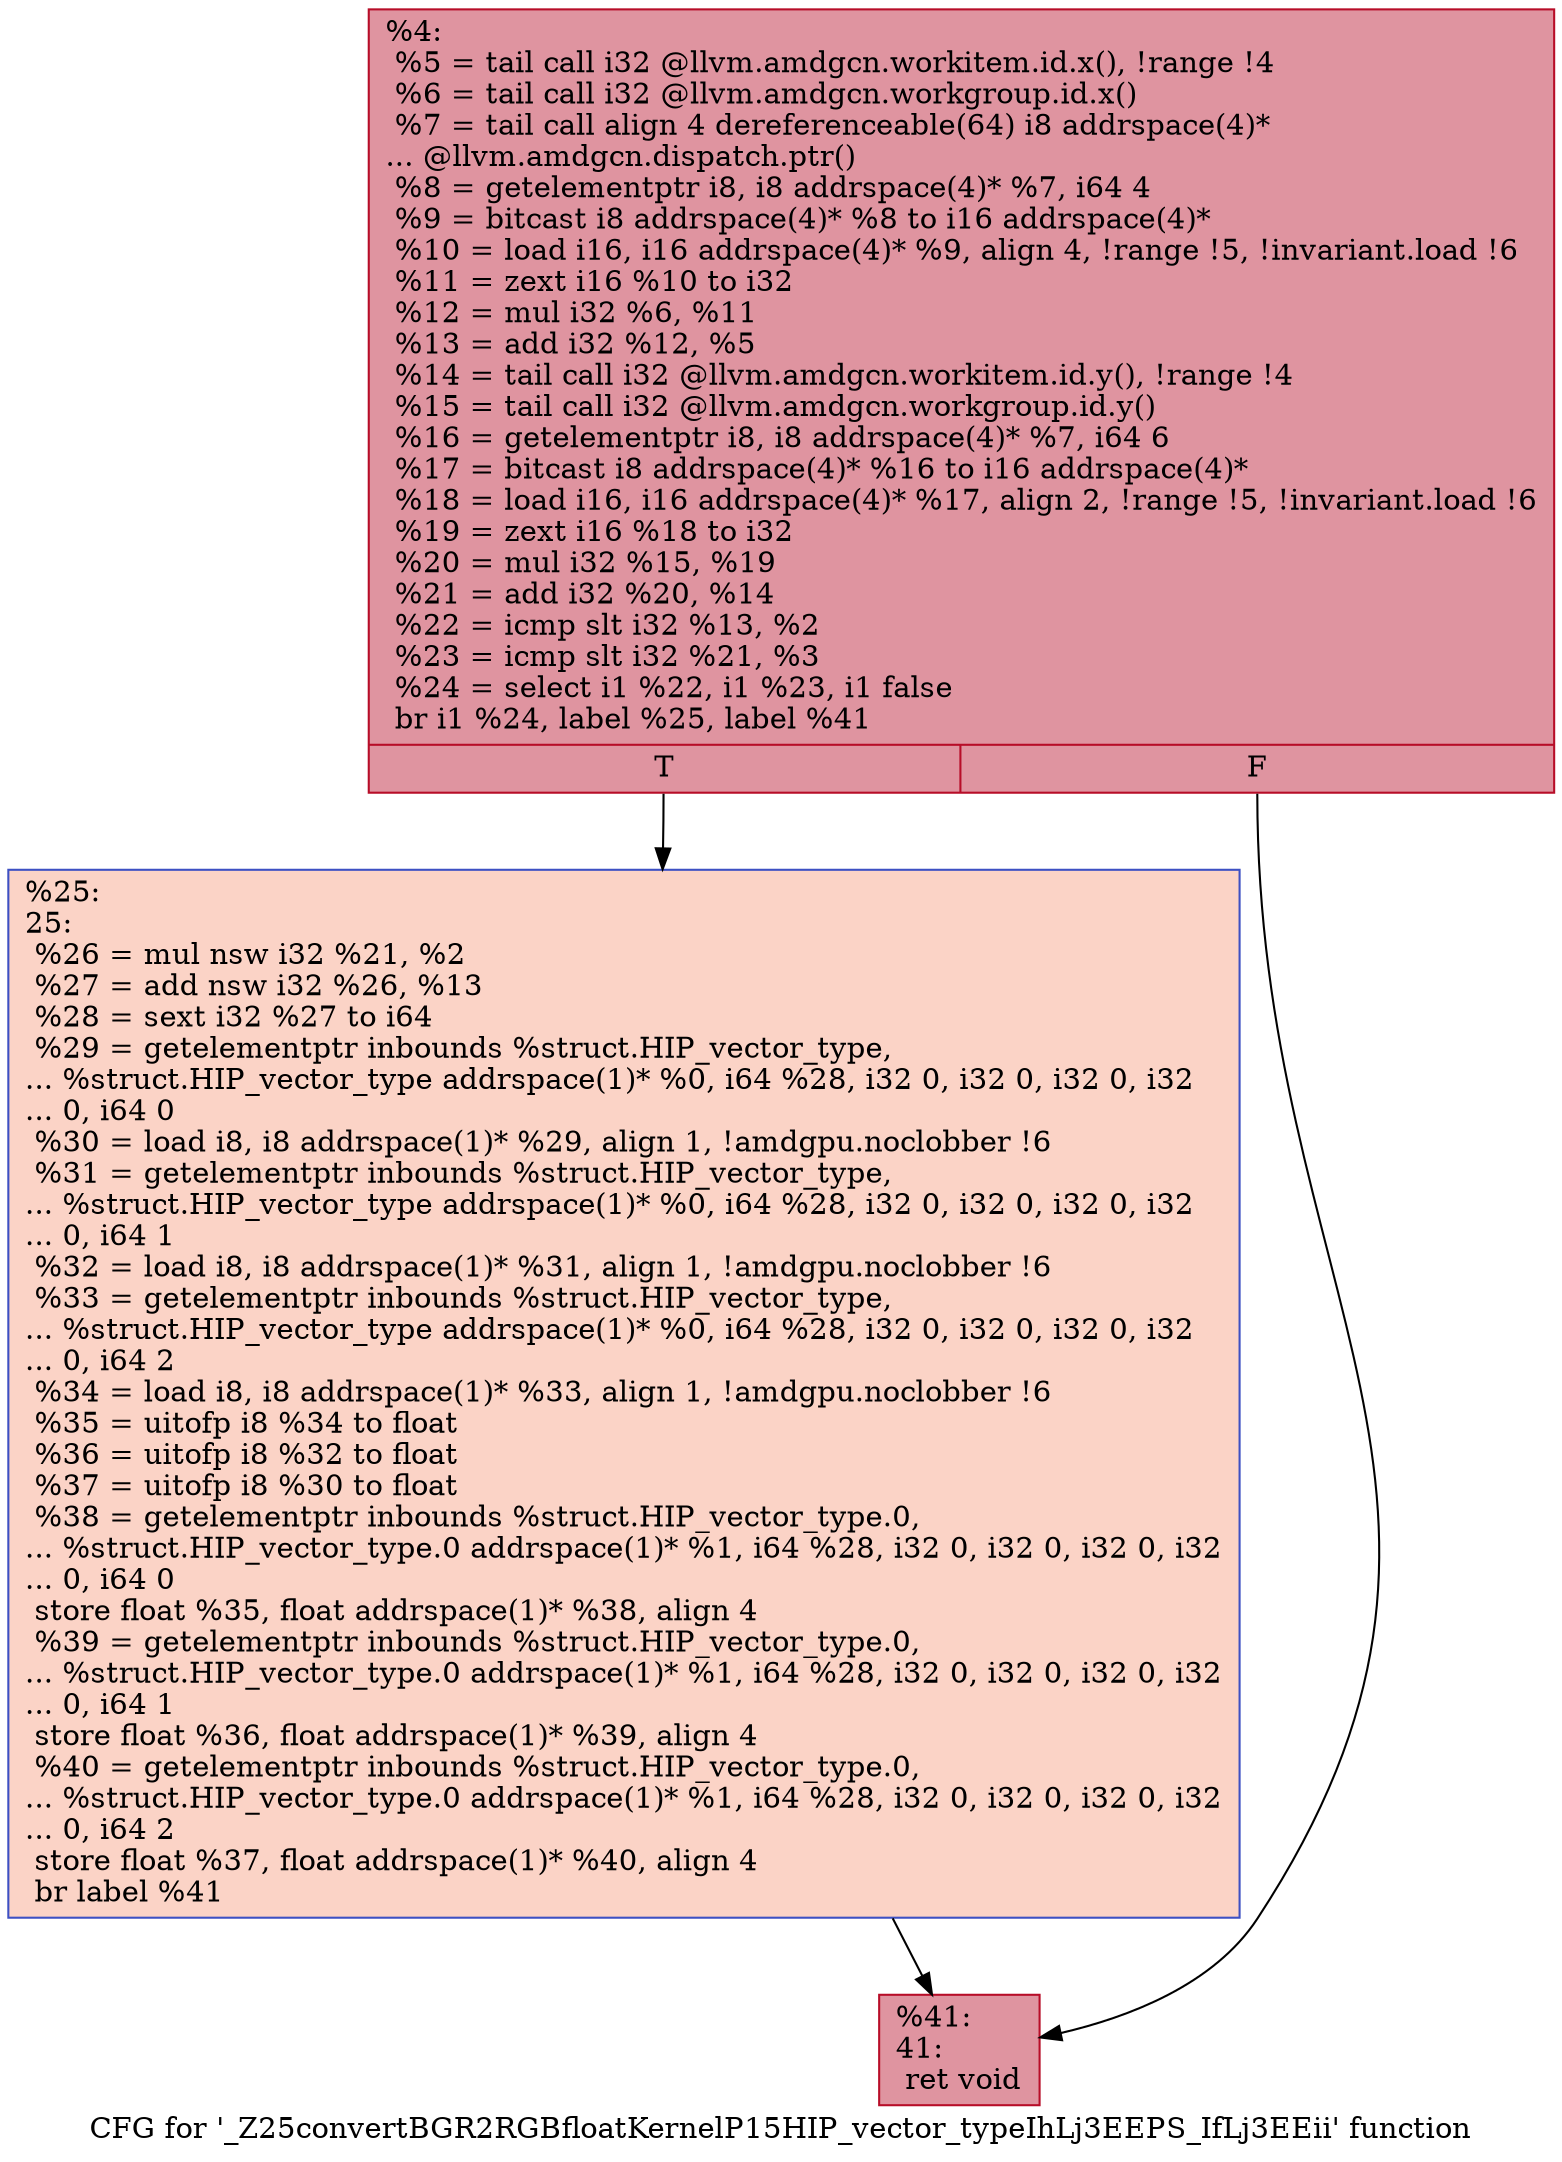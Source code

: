 digraph "CFG for '_Z25convertBGR2RGBfloatKernelP15HIP_vector_typeIhLj3EEPS_IfLj3EEii' function" {
	label="CFG for '_Z25convertBGR2RGBfloatKernelP15HIP_vector_typeIhLj3EEPS_IfLj3EEii' function";

	Node0x4d37570 [shape=record,color="#b70d28ff", style=filled, fillcolor="#b70d2870",label="{%4:\l  %5 = tail call i32 @llvm.amdgcn.workitem.id.x(), !range !4\l  %6 = tail call i32 @llvm.amdgcn.workgroup.id.x()\l  %7 = tail call align 4 dereferenceable(64) i8 addrspace(4)*\l... @llvm.amdgcn.dispatch.ptr()\l  %8 = getelementptr i8, i8 addrspace(4)* %7, i64 4\l  %9 = bitcast i8 addrspace(4)* %8 to i16 addrspace(4)*\l  %10 = load i16, i16 addrspace(4)* %9, align 4, !range !5, !invariant.load !6\l  %11 = zext i16 %10 to i32\l  %12 = mul i32 %6, %11\l  %13 = add i32 %12, %5\l  %14 = tail call i32 @llvm.amdgcn.workitem.id.y(), !range !4\l  %15 = tail call i32 @llvm.amdgcn.workgroup.id.y()\l  %16 = getelementptr i8, i8 addrspace(4)* %7, i64 6\l  %17 = bitcast i8 addrspace(4)* %16 to i16 addrspace(4)*\l  %18 = load i16, i16 addrspace(4)* %17, align 2, !range !5, !invariant.load !6\l  %19 = zext i16 %18 to i32\l  %20 = mul i32 %15, %19\l  %21 = add i32 %20, %14\l  %22 = icmp slt i32 %13, %2\l  %23 = icmp slt i32 %21, %3\l  %24 = select i1 %22, i1 %23, i1 false\l  br i1 %24, label %25, label %41\l|{<s0>T|<s1>F}}"];
	Node0x4d37570:s0 -> Node0x4d3af60;
	Node0x4d37570:s1 -> Node0x4d3aff0;
	Node0x4d3af60 [shape=record,color="#3d50c3ff", style=filled, fillcolor="#f59c7d70",label="{%25:\l25:                                               \l  %26 = mul nsw i32 %21, %2\l  %27 = add nsw i32 %26, %13\l  %28 = sext i32 %27 to i64\l  %29 = getelementptr inbounds %struct.HIP_vector_type,\l... %struct.HIP_vector_type addrspace(1)* %0, i64 %28, i32 0, i32 0, i32 0, i32\l... 0, i64 0\l  %30 = load i8, i8 addrspace(1)* %29, align 1, !amdgpu.noclobber !6\l  %31 = getelementptr inbounds %struct.HIP_vector_type,\l... %struct.HIP_vector_type addrspace(1)* %0, i64 %28, i32 0, i32 0, i32 0, i32\l... 0, i64 1\l  %32 = load i8, i8 addrspace(1)* %31, align 1, !amdgpu.noclobber !6\l  %33 = getelementptr inbounds %struct.HIP_vector_type,\l... %struct.HIP_vector_type addrspace(1)* %0, i64 %28, i32 0, i32 0, i32 0, i32\l... 0, i64 2\l  %34 = load i8, i8 addrspace(1)* %33, align 1, !amdgpu.noclobber !6\l  %35 = uitofp i8 %34 to float\l  %36 = uitofp i8 %32 to float\l  %37 = uitofp i8 %30 to float\l  %38 = getelementptr inbounds %struct.HIP_vector_type.0,\l... %struct.HIP_vector_type.0 addrspace(1)* %1, i64 %28, i32 0, i32 0, i32 0, i32\l... 0, i64 0\l  store float %35, float addrspace(1)* %38, align 4\l  %39 = getelementptr inbounds %struct.HIP_vector_type.0,\l... %struct.HIP_vector_type.0 addrspace(1)* %1, i64 %28, i32 0, i32 0, i32 0, i32\l... 0, i64 1\l  store float %36, float addrspace(1)* %39, align 4\l  %40 = getelementptr inbounds %struct.HIP_vector_type.0,\l... %struct.HIP_vector_type.0 addrspace(1)* %1, i64 %28, i32 0, i32 0, i32 0, i32\l... 0, i64 2\l  store float %37, float addrspace(1)* %40, align 4\l  br label %41\l}"];
	Node0x4d3af60 -> Node0x4d3aff0;
	Node0x4d3aff0 [shape=record,color="#b70d28ff", style=filled, fillcolor="#b70d2870",label="{%41:\l41:                                               \l  ret void\l}"];
}
